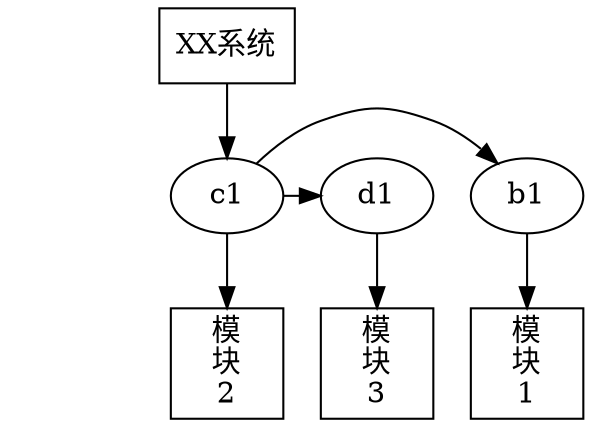 digraph {
{ l1[style="invis"]; l2[style="invis"]; l3[style="invis"]; l1 -> l2[style="invis"] ; l2 -> l3[style="invis"] }
{ rank=min;l1;a [label="XX系统",shape=box]; }
{ rank=same; l2; b1[group="x"]; c1[group="x"]; d1;}
{ rank=max; l3; b [label="模\n块\n1",shape=box];c[label="模\n块\n2",shape=box];d[label="模\n块\n3",shape=box] }
a -> c1;
c1 -> b1[weight=10];
c1 -> d1[weight=1];
b1 -> b;
c1 -> c;
d1 -> d;
}
